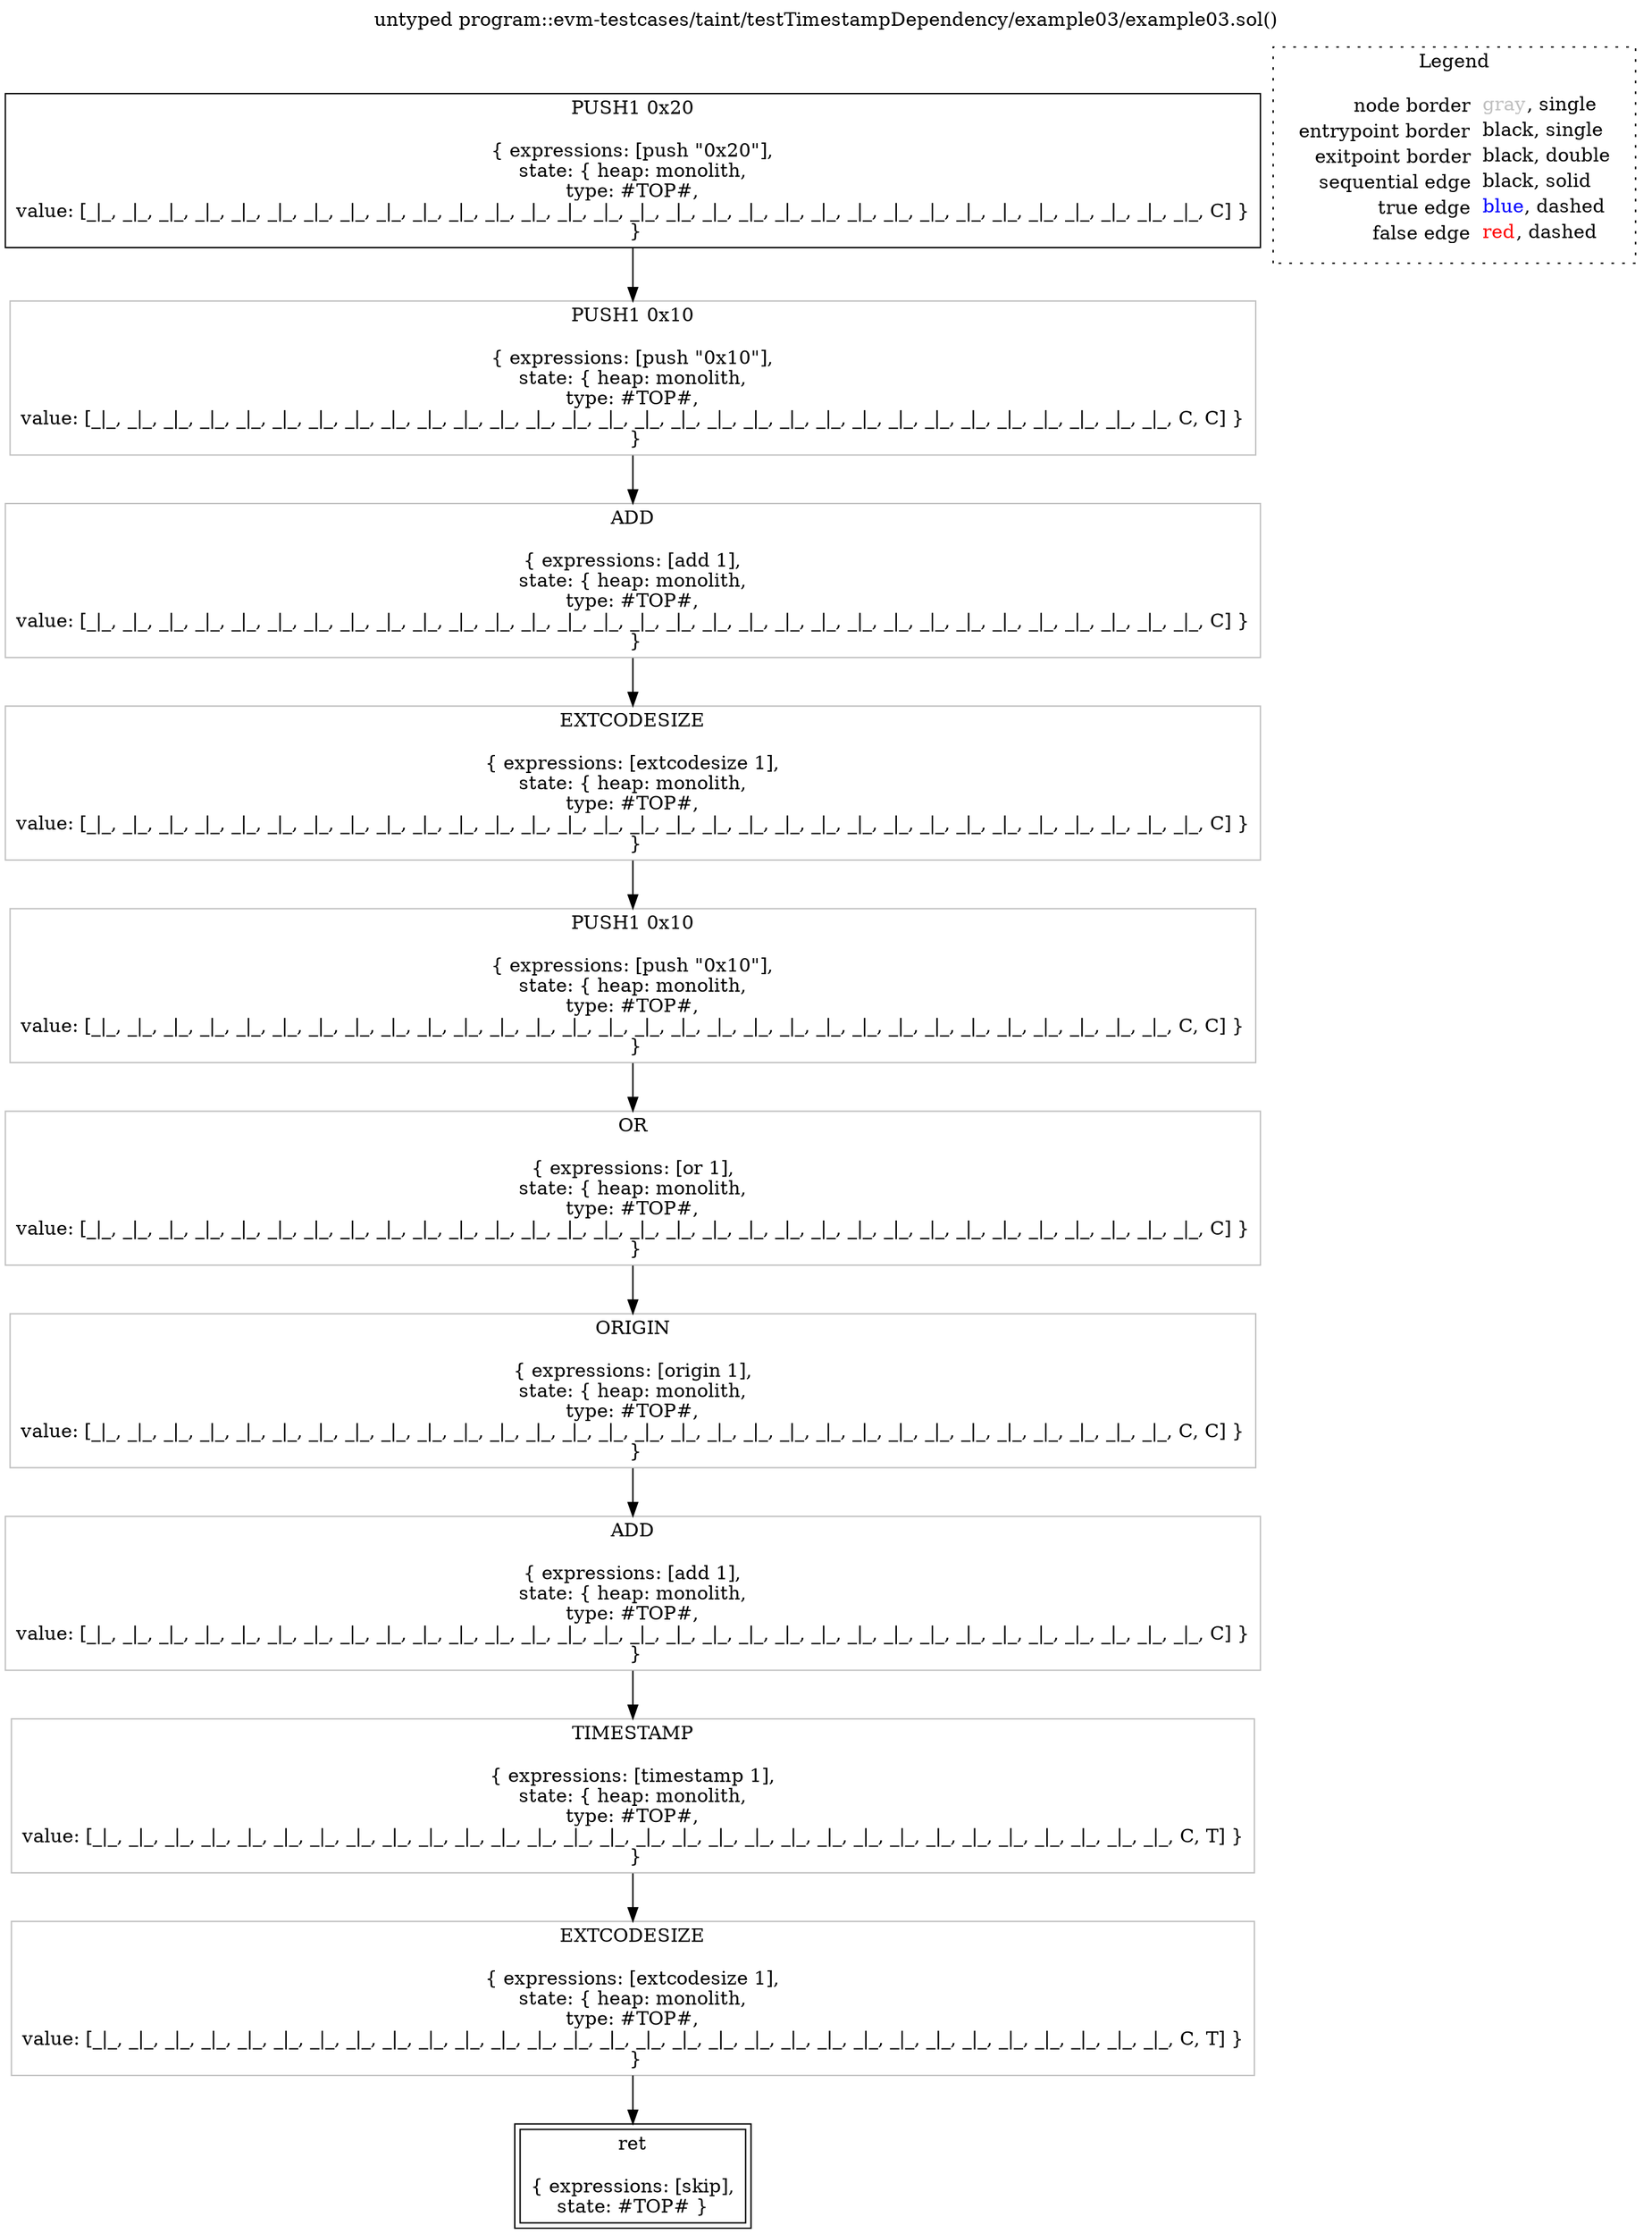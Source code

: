 digraph {
	labelloc="t";
	label="untyped program::evm-testcases/taint/testTimestampDependency/example03/example03.sol()";
	"node0" [shape="rect",color="black",label=<PUSH1 0x20<BR/><BR/>{ expressions: [push &quot;0x20&quot;],<BR/>state: { heap: monolith,<BR/>type: #TOP#,<BR/>value: [_|_, _|_, _|_, _|_, _|_, _|_, _|_, _|_, _|_, _|_, _|_, _|_, _|_, _|_, _|_, _|_, _|_, _|_, _|_, _|_, _|_, _|_, _|_, _|_, _|_, _|_, _|_, _|_, _|_, _|_, _|_, C] }<BR/> }<BR/>>];
	"node2" [shape="rect",color="gray",label=<PUSH1 0x10<BR/><BR/>{ expressions: [push &quot;0x10&quot;],<BR/>state: { heap: monolith,<BR/>type: #TOP#,<BR/>value: [_|_, _|_, _|_, _|_, _|_, _|_, _|_, _|_, _|_, _|_, _|_, _|_, _|_, _|_, _|_, _|_, _|_, _|_, _|_, _|_, _|_, _|_, _|_, _|_, _|_, _|_, _|_, _|_, _|_, _|_, C, C] }<BR/> }<BR/>>];
	"node4" [shape="rect",color="gray",label=<ADD<BR/><BR/>{ expressions: [add 1],<BR/>state: { heap: monolith,<BR/>type: #TOP#,<BR/>value: [_|_, _|_, _|_, _|_, _|_, _|_, _|_, _|_, _|_, _|_, _|_, _|_, _|_, _|_, _|_, _|_, _|_, _|_, _|_, _|_, _|_, _|_, _|_, _|_, _|_, _|_, _|_, _|_, _|_, _|_, _|_, C] }<BR/> }<BR/>>];
	"node5" [shape="rect",color="gray",label=<EXTCODESIZE<BR/><BR/>{ expressions: [extcodesize 1],<BR/>state: { heap: monolith,<BR/>type: #TOP#,<BR/>value: [_|_, _|_, _|_, _|_, _|_, _|_, _|_, _|_, _|_, _|_, _|_, _|_, _|_, _|_, _|_, _|_, _|_, _|_, _|_, _|_, _|_, _|_, _|_, _|_, _|_, _|_, _|_, _|_, _|_, _|_, _|_, C] }<BR/> }<BR/>>];
	"node6" [shape="rect",color="gray",label=<PUSH1 0x10<BR/><BR/>{ expressions: [push &quot;0x10&quot;],<BR/>state: { heap: monolith,<BR/>type: #TOP#,<BR/>value: [_|_, _|_, _|_, _|_, _|_, _|_, _|_, _|_, _|_, _|_, _|_, _|_, _|_, _|_, _|_, _|_, _|_, _|_, _|_, _|_, _|_, _|_, _|_, _|_, _|_, _|_, _|_, _|_, _|_, _|_, C, C] }<BR/> }<BR/>>];
	"node8" [shape="rect",color="gray",label=<OR<BR/><BR/>{ expressions: [or 1],<BR/>state: { heap: monolith,<BR/>type: #TOP#,<BR/>value: [_|_, _|_, _|_, _|_, _|_, _|_, _|_, _|_, _|_, _|_, _|_, _|_, _|_, _|_, _|_, _|_, _|_, _|_, _|_, _|_, _|_, _|_, _|_, _|_, _|_, _|_, _|_, _|_, _|_, _|_, _|_, C] }<BR/> }<BR/>>];
	"node9" [shape="rect",color="gray",label=<ORIGIN<BR/><BR/>{ expressions: [origin 1],<BR/>state: { heap: monolith,<BR/>type: #TOP#,<BR/>value: [_|_, _|_, _|_, _|_, _|_, _|_, _|_, _|_, _|_, _|_, _|_, _|_, _|_, _|_, _|_, _|_, _|_, _|_, _|_, _|_, _|_, _|_, _|_, _|_, _|_, _|_, _|_, _|_, _|_, _|_, C, C] }<BR/> }<BR/>>];
	"node10" [shape="rect",color="gray",label=<ADD<BR/><BR/>{ expressions: [add 1],<BR/>state: { heap: monolith,<BR/>type: #TOP#,<BR/>value: [_|_, _|_, _|_, _|_, _|_, _|_, _|_, _|_, _|_, _|_, _|_, _|_, _|_, _|_, _|_, _|_, _|_, _|_, _|_, _|_, _|_, _|_, _|_, _|_, _|_, _|_, _|_, _|_, _|_, _|_, _|_, C] }<BR/> }<BR/>>];
	"node11" [shape="rect",color="gray",label=<TIMESTAMP<BR/><BR/>{ expressions: [timestamp 1],<BR/>state: { heap: monolith,<BR/>type: #TOP#,<BR/>value: [_|_, _|_, _|_, _|_, _|_, _|_, _|_, _|_, _|_, _|_, _|_, _|_, _|_, _|_, _|_, _|_, _|_, _|_, _|_, _|_, _|_, _|_, _|_, _|_, _|_, _|_, _|_, _|_, _|_, _|_, C, T] }<BR/> }<BR/>>];
	"node12" [shape="rect",color="gray",label=<EXTCODESIZE<BR/><BR/>{ expressions: [extcodesize 1],<BR/>state: { heap: monolith,<BR/>type: #TOP#,<BR/>value: [_|_, _|_, _|_, _|_, _|_, _|_, _|_, _|_, _|_, _|_, _|_, _|_, _|_, _|_, _|_, _|_, _|_, _|_, _|_, _|_, _|_, _|_, _|_, _|_, _|_, _|_, _|_, _|_, _|_, _|_, C, T] }<BR/> }<BR/>>];
	"node13" [shape="rect",color="black",peripheries="2",label=<ret<BR/><BR/>{ expressions: [skip],<BR/>state: #TOP# }<BR/>>];
	"node0" -> "node2" [color="black"];
	"node2" -> "node4" [color="black"];
	"node4" -> "node5" [color="black"];
	"node5" -> "node6" [color="black"];
	"node6" -> "node8" [color="black"];
	"node8" -> "node9" [color="black"];
	"node9" -> "node10" [color="black"];
	"node10" -> "node11" [color="black"];
	"node11" -> "node12" [color="black"];
	"node12" -> "node13" [color="black"];
subgraph cluster_legend {
	label="Legend";
	style=dotted;
	node [shape=plaintext];
	"legend" [label=<<table border="0" cellpadding="2" cellspacing="0" cellborder="0"><tr><td align="right">node border&nbsp;</td><td align="left"><font color="gray">gray</font>, single</td></tr><tr><td align="right">entrypoint border&nbsp;</td><td align="left"><font color="black">black</font>, single</td></tr><tr><td align="right">exitpoint border&nbsp;</td><td align="left"><font color="black">black</font>, double</td></tr><tr><td align="right">sequential edge&nbsp;</td><td align="left"><font color="black">black</font>, solid</td></tr><tr><td align="right">true edge&nbsp;</td><td align="left"><font color="blue">blue</font>, dashed</td></tr><tr><td align="right">false edge&nbsp;</td><td align="left"><font color="red">red</font>, dashed</td></tr></table>>];
}

}
